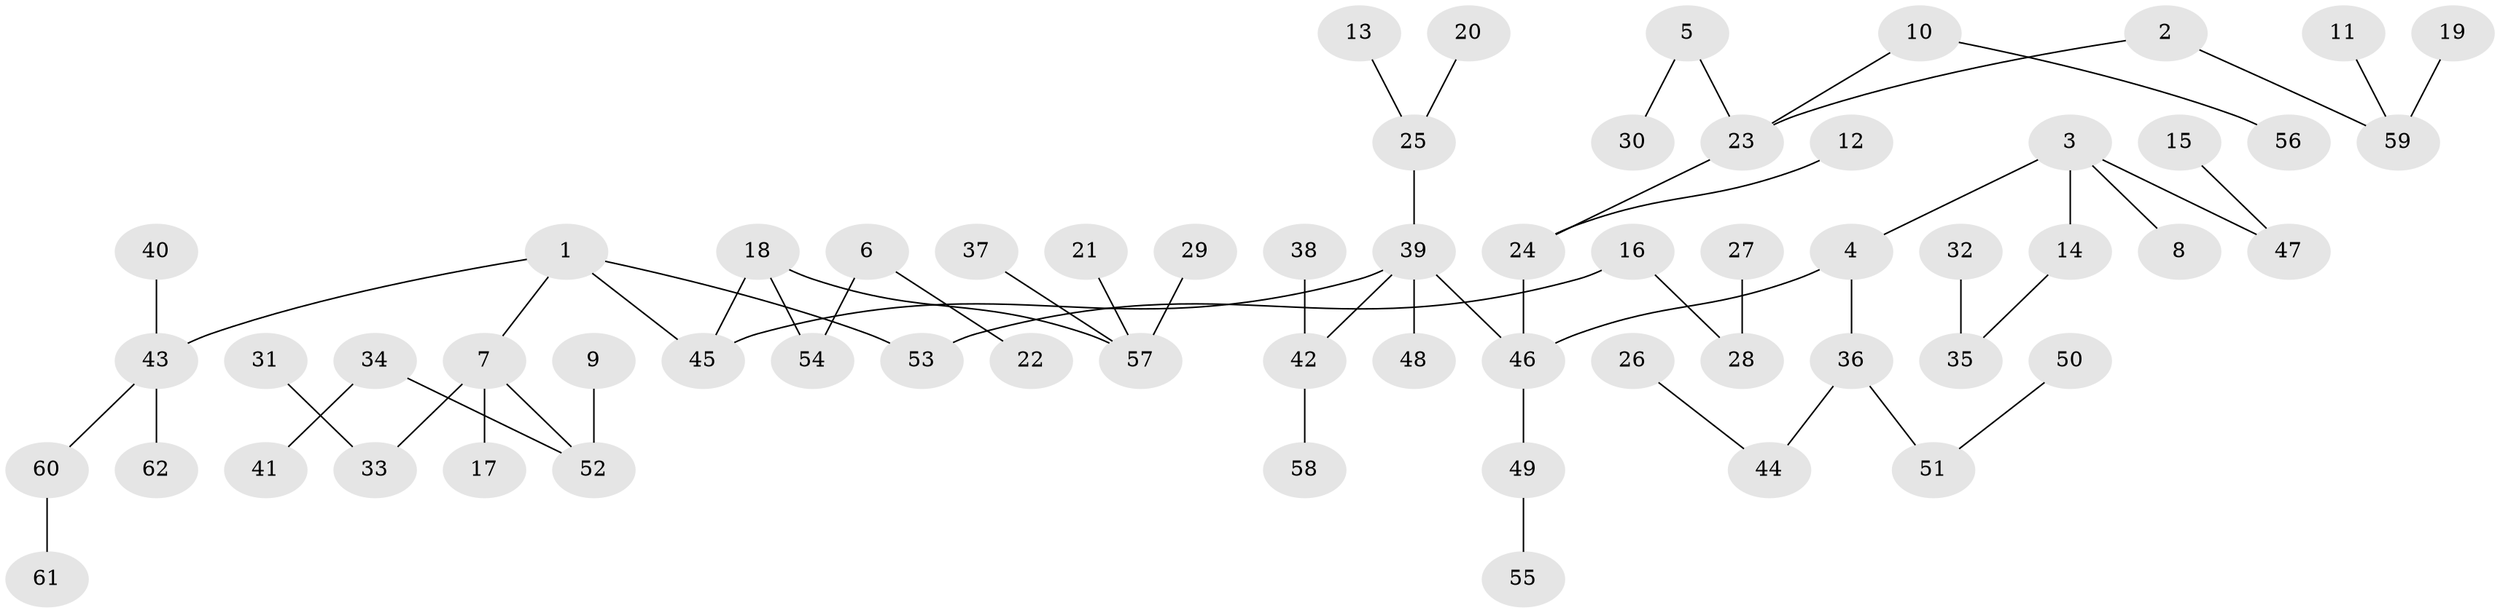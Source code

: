// original degree distribution, {5: 0.032520325203252036, 3: 0.15447154471544716, 4: 0.0975609756097561, 6: 0.016260162601626018, 1: 0.5284552845528455, 2: 0.17073170731707318}
// Generated by graph-tools (version 1.1) at 2025/26/03/09/25 03:26:32]
// undirected, 62 vertices, 61 edges
graph export_dot {
graph [start="1"]
  node [color=gray90,style=filled];
  1;
  2;
  3;
  4;
  5;
  6;
  7;
  8;
  9;
  10;
  11;
  12;
  13;
  14;
  15;
  16;
  17;
  18;
  19;
  20;
  21;
  22;
  23;
  24;
  25;
  26;
  27;
  28;
  29;
  30;
  31;
  32;
  33;
  34;
  35;
  36;
  37;
  38;
  39;
  40;
  41;
  42;
  43;
  44;
  45;
  46;
  47;
  48;
  49;
  50;
  51;
  52;
  53;
  54;
  55;
  56;
  57;
  58;
  59;
  60;
  61;
  62;
  1 -- 7 [weight=1.0];
  1 -- 43 [weight=1.0];
  1 -- 45 [weight=1.0];
  1 -- 53 [weight=1.0];
  2 -- 23 [weight=1.0];
  2 -- 59 [weight=1.0];
  3 -- 4 [weight=1.0];
  3 -- 8 [weight=1.0];
  3 -- 14 [weight=1.0];
  3 -- 47 [weight=1.0];
  4 -- 36 [weight=1.0];
  4 -- 46 [weight=1.0];
  5 -- 23 [weight=1.0];
  5 -- 30 [weight=1.0];
  6 -- 22 [weight=1.0];
  6 -- 54 [weight=1.0];
  7 -- 17 [weight=1.0];
  7 -- 33 [weight=1.0];
  7 -- 52 [weight=1.0];
  9 -- 52 [weight=1.0];
  10 -- 23 [weight=1.0];
  10 -- 56 [weight=1.0];
  11 -- 59 [weight=1.0];
  12 -- 24 [weight=1.0];
  13 -- 25 [weight=1.0];
  14 -- 35 [weight=1.0];
  15 -- 47 [weight=1.0];
  16 -- 28 [weight=1.0];
  16 -- 53 [weight=1.0];
  18 -- 45 [weight=1.0];
  18 -- 54 [weight=1.0];
  18 -- 57 [weight=1.0];
  19 -- 59 [weight=1.0];
  20 -- 25 [weight=1.0];
  21 -- 57 [weight=1.0];
  23 -- 24 [weight=1.0];
  24 -- 46 [weight=1.0];
  25 -- 39 [weight=1.0];
  26 -- 44 [weight=1.0];
  27 -- 28 [weight=1.0];
  29 -- 57 [weight=1.0];
  31 -- 33 [weight=1.0];
  32 -- 35 [weight=1.0];
  34 -- 41 [weight=1.0];
  34 -- 52 [weight=1.0];
  36 -- 44 [weight=1.0];
  36 -- 51 [weight=1.0];
  37 -- 57 [weight=1.0];
  38 -- 42 [weight=1.0];
  39 -- 42 [weight=1.0];
  39 -- 45 [weight=1.0];
  39 -- 46 [weight=1.0];
  39 -- 48 [weight=1.0];
  40 -- 43 [weight=1.0];
  42 -- 58 [weight=1.0];
  43 -- 60 [weight=1.0];
  43 -- 62 [weight=1.0];
  46 -- 49 [weight=1.0];
  49 -- 55 [weight=1.0];
  50 -- 51 [weight=1.0];
  60 -- 61 [weight=1.0];
}
